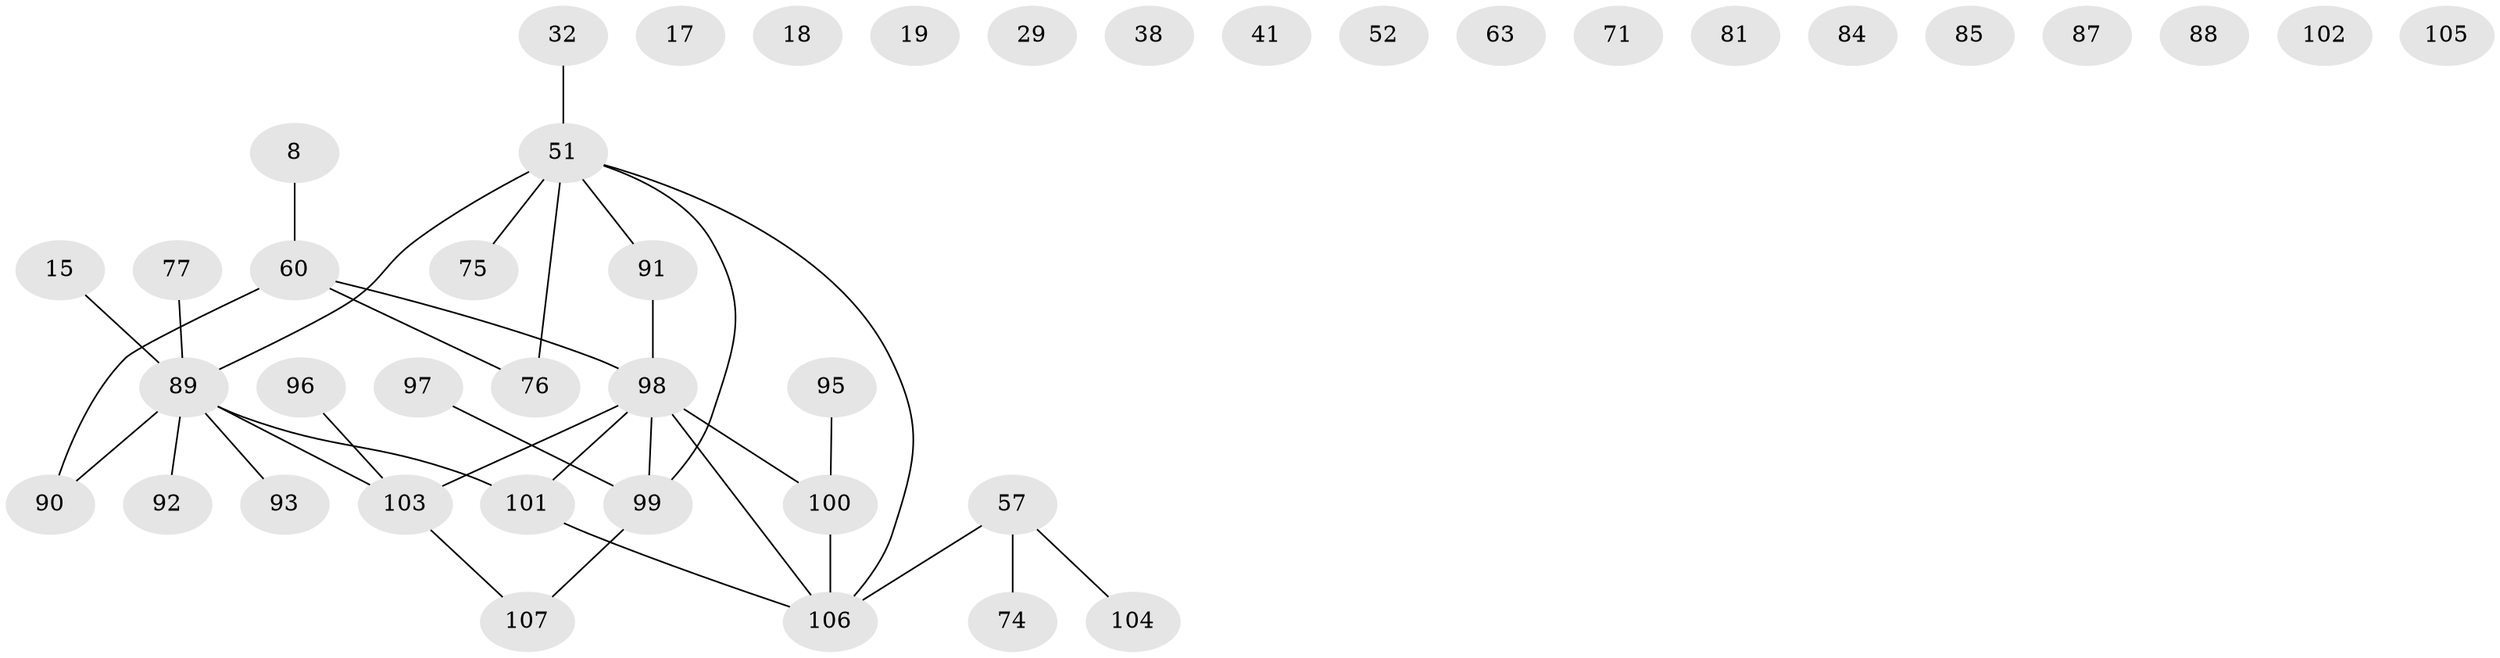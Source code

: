 // original degree distribution, {1: 0.2616822429906542, 2: 0.2523364485981308, 3: 0.1588785046728972, 4: 0.12149532710280374, 0: 0.1308411214953271, 5: 0.056074766355140186, 8: 0.009345794392523364, 7: 0.009345794392523364}
// Generated by graph-tools (version 1.1) at 2025/43/03/04/25 21:43:58]
// undirected, 42 vertices, 34 edges
graph export_dot {
graph [start="1"]
  node [color=gray90,style=filled];
  8 [super="+2"];
  15;
  17;
  18;
  19;
  29;
  32;
  38;
  41;
  51 [super="+48"];
  52;
  57 [super="+37"];
  60 [super="+47+54"];
  63;
  71;
  74 [super="+59"];
  75;
  76;
  77;
  81;
  84;
  85;
  87 [super="+25"];
  88;
  89 [super="+28+55+67"];
  90;
  91;
  92;
  93;
  95;
  96 [super="+70"];
  97;
  98 [super="+80+83"];
  99 [super="+62"];
  100 [super="+86+94+73"];
  101 [super="+45+64"];
  102;
  103 [super="+30+68+66"];
  104 [super="+7+39+69"];
  105 [super="+56"];
  106 [super="+10+23+36+82"];
  107;
  8 -- 60;
  15 -- 89;
  32 -- 51;
  51 -- 75;
  51 -- 76 [weight=2];
  51 -- 91;
  51 -- 99 [weight=2];
  51 -- 89 [weight=3];
  51 -- 106;
  57 -- 74 [weight=2];
  57 -- 106 [weight=2];
  57 -- 104;
  60 -- 76 [weight=3];
  60 -- 90;
  60 -- 98 [weight=3];
  77 -- 89;
  89 -- 90;
  89 -- 101 [weight=2];
  89 -- 103 [weight=3];
  89 -- 92;
  89 -- 93;
  91 -- 98;
  95 -- 100;
  96 -- 103;
  97 -- 99;
  98 -- 99;
  98 -- 100;
  98 -- 101;
  98 -- 103 [weight=3];
  98 -- 106;
  99 -- 107;
  100 -- 106 [weight=2];
  101 -- 106;
  103 -- 107;
}
